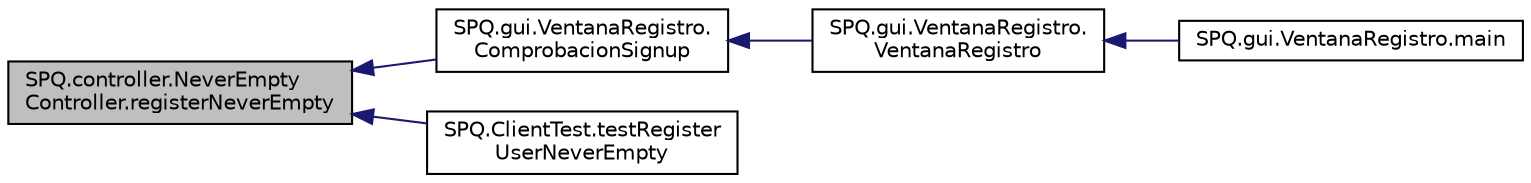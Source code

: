 digraph "SPQ.controller.NeverEmptyController.registerNeverEmpty"
{
  edge [fontname="Helvetica",fontsize="10",labelfontname="Helvetica",labelfontsize="10"];
  node [fontname="Helvetica",fontsize="10",shape=record];
  rankdir="LR";
  Node65 [label="SPQ.controller.NeverEmpty\lController.registerNeverEmpty",height=0.2,width=0.4,color="black", fillcolor="grey75", style="filled", fontcolor="black"];
  Node65 -> Node66 [dir="back",color="midnightblue",fontsize="10",style="solid",fontname="Helvetica"];
  Node66 [label="SPQ.gui.VentanaRegistro.\lComprobacionSignup",height=0.2,width=0.4,color="black", fillcolor="white", style="filled",URL="$class_s_p_q_1_1gui_1_1_ventana_registro.html#a409053f213651ce392699ee8c4f07e66"];
  Node66 -> Node67 [dir="back",color="midnightblue",fontsize="10",style="solid",fontname="Helvetica"];
  Node67 [label="SPQ.gui.VentanaRegistro.\lVentanaRegistro",height=0.2,width=0.4,color="black", fillcolor="white", style="filled",URL="$class_s_p_q_1_1gui_1_1_ventana_registro.html#a40069db92c94222331b181f23744c14f"];
  Node67 -> Node68 [dir="back",color="midnightblue",fontsize="10",style="solid",fontname="Helvetica"];
  Node68 [label="SPQ.gui.VentanaRegistro.main",height=0.2,width=0.4,color="black", fillcolor="white", style="filled",URL="$class_s_p_q_1_1gui_1_1_ventana_registro.html#a8d80a5efba104ecaefab065592e23a68"];
  Node65 -> Node69 [dir="back",color="midnightblue",fontsize="10",style="solid",fontname="Helvetica"];
  Node69 [label="SPQ.ClientTest.testRegister\lUserNeverEmpty",height=0.2,width=0.4,color="black", fillcolor="white", style="filled",URL="$class_s_p_q_1_1_client_test.html#ae5a5c27b65ff1dea107d913ea609cb0c"];
}
